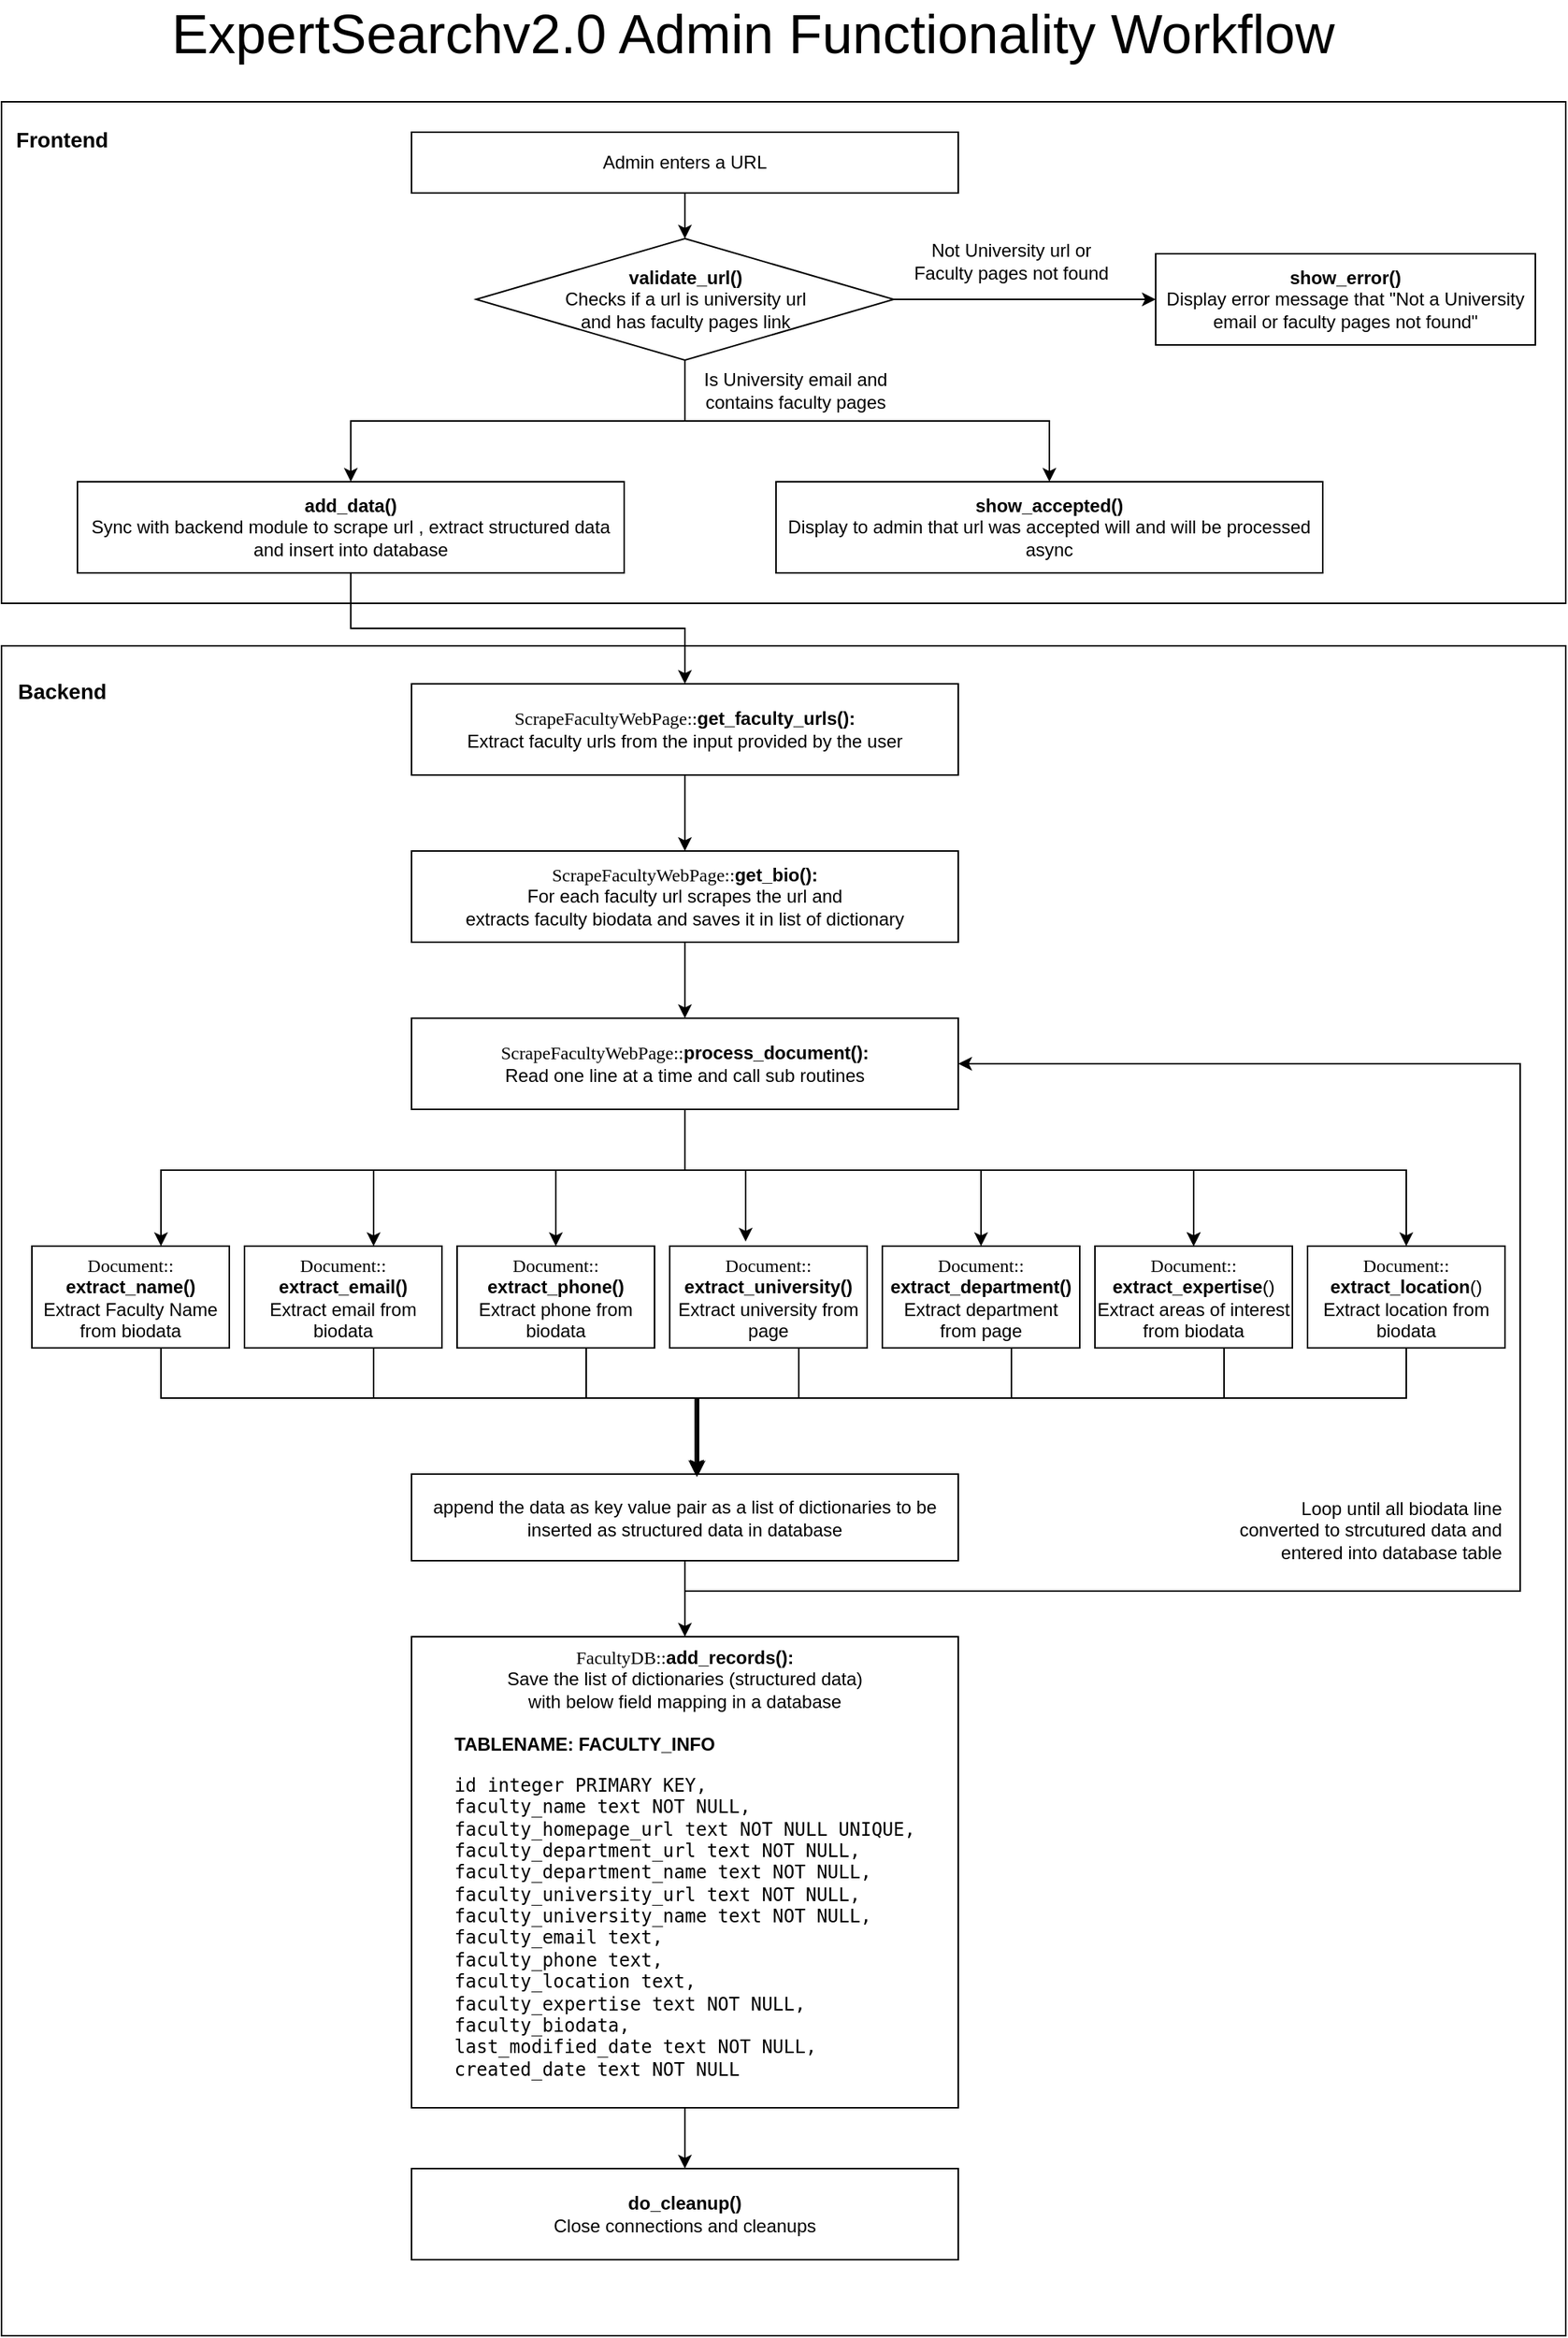 <mxfile version="15.9.1" type="device"><diagram id="dUBs_UTZ3-glxY3RX4h6" name="Page-1"><mxGraphModel dx="1438" dy="1724" grid="1" gridSize="10" guides="1" tooltips="1" connect="1" arrows="1" fold="1" page="1" pageScale="1" pageWidth="850" pageHeight="1100" math="0" shadow="0"><root><mxCell id="0"/><mxCell id="1" parent="0"/><mxCell id="UDE30eZPnsQFLOr3LsP8-9" value="" style="rounded=0;whiteSpace=wrap;html=1;fontSize=14;" parent="1" vertex="1"><mxGeometry x="70" y="428" width="1030" height="1112" as="geometry"/></mxCell><mxCell id="UDE30eZPnsQFLOr3LsP8-7" value="" style="rounded=0;whiteSpace=wrap;html=1;fontSize=14;" parent="1" vertex="1"><mxGeometry x="70" y="70" width="1030" height="330" as="geometry"/></mxCell><mxCell id="UuPm2zwgWU1U_0ycSbbI-6" value="" style="edgeStyle=orthogonalEdgeStyle;rounded=0;orthogonalLoop=1;jettySize=auto;html=1;" parent="1" source="UuPm2zwgWU1U_0ycSbbI-1" target="UuPm2zwgWU1U_0ycSbbI-4" edge="1"><mxGeometry relative="1" as="geometry"/></mxCell><mxCell id="UuPm2zwgWU1U_0ycSbbI-1" value="Admin enters a URL" style="rounded=0;whiteSpace=wrap;html=1;" parent="1" vertex="1"><mxGeometry x="340" y="90" width="360" height="40" as="geometry"/></mxCell><mxCell id="UuPm2zwgWU1U_0ycSbbI-13" style="edgeStyle=orthogonalEdgeStyle;rounded=0;orthogonalLoop=1;jettySize=auto;html=1;entryX=0.5;entryY=0;entryDx=0;entryDy=0;" parent="1" source="UuPm2zwgWU1U_0ycSbbI-2" target="UuPm2zwgWU1U_0ycSbbI-12" edge="1"><mxGeometry relative="1" as="geometry"/></mxCell><mxCell id="UuPm2zwgWU1U_0ycSbbI-2" value="&lt;span style=&quot;font-size: 9pt ; background-color: rgb(255 , 255 , 255) ; font-family: &amp;#34;menlo&amp;#34;&quot;&gt;ScrapeFacultyWebPage::&lt;/span&gt;&lt;b&gt;get_faculty_urls():&lt;br&gt;&lt;/b&gt;Extract faculty urls from the input provided by the user" style="rounded=0;whiteSpace=wrap;html=1;" parent="1" vertex="1"><mxGeometry x="340" y="453" width="360" height="60" as="geometry"/></mxCell><mxCell id="UuPm2zwgWU1U_0ycSbbI-7" value="" style="edgeStyle=orthogonalEdgeStyle;rounded=0;orthogonalLoop=1;jettySize=auto;html=1;entryX=0.5;entryY=0;entryDx=0;entryDy=0;" parent="1" source="UuPm2zwgWU1U_0ycSbbI-4" target="UDE30eZPnsQFLOr3LsP8-1" edge="1"><mxGeometry relative="1" as="geometry"/></mxCell><mxCell id="UuPm2zwgWU1U_0ycSbbI-10" style="edgeStyle=orthogonalEdgeStyle;rounded=0;orthogonalLoop=1;jettySize=auto;html=1;entryX=0;entryY=0.5;entryDx=0;entryDy=0;" parent="1" source="UuPm2zwgWU1U_0ycSbbI-4" target="UuPm2zwgWU1U_0ycSbbI-9" edge="1"><mxGeometry relative="1" as="geometry"><mxPoint x="700" y="230" as="targetPoint"/></mxGeometry></mxCell><mxCell id="ZGqyVjanNFfFtLkHs6KT-5" style="edgeStyle=orthogonalEdgeStyle;rounded=0;orthogonalLoop=1;jettySize=auto;html=1;" parent="1" source="UuPm2zwgWU1U_0ycSbbI-4" target="ZGqyVjanNFfFtLkHs6KT-2" edge="1"><mxGeometry relative="1" as="geometry"/></mxCell><mxCell id="UuPm2zwgWU1U_0ycSbbI-4" value="&lt;b&gt;&lt;span&gt;validate_url()&lt;/span&gt;&lt;br&gt;&lt;/b&gt;&lt;span&gt;Checks if a url is university url &lt;br&gt;and has faculty pages link&lt;/span&gt;" style="rhombus;whiteSpace=wrap;html=1;" parent="1" vertex="1"><mxGeometry x="382.5" y="160" width="275" height="80" as="geometry"/></mxCell><mxCell id="UuPm2zwgWU1U_0ycSbbI-8" value="Is University email and &lt;br&gt;contains faculty pages" style="text;html=1;strokeColor=none;fillColor=none;align=center;verticalAlign=middle;whiteSpace=wrap;rounded=0;" parent="1" vertex="1"><mxGeometry x="527.5" y="245" width="130" height="30" as="geometry"/></mxCell><mxCell id="UuPm2zwgWU1U_0ycSbbI-9" value="&lt;b&gt;show_error()&lt;br&gt;&lt;/b&gt;Display error message that &quot;Not a University email or faculty pages not found&quot;" style="rounded=0;whiteSpace=wrap;html=1;" parent="1" vertex="1"><mxGeometry x="830" y="170" width="250" height="60" as="geometry"/></mxCell><mxCell id="UuPm2zwgWU1U_0ycSbbI-11" value="Not University url or &lt;br&gt;Faculty pages not found" style="text;html=1;strokeColor=none;fillColor=none;align=center;verticalAlign=middle;whiteSpace=wrap;rounded=0;" parent="1" vertex="1"><mxGeometry x="620" y="160" width="230" height="30" as="geometry"/></mxCell><mxCell id="UuPm2zwgWU1U_0ycSbbI-45" style="edgeStyle=orthogonalEdgeStyle;rounded=0;orthogonalLoop=1;jettySize=auto;html=1;entryX=0.5;entryY=0;entryDx=0;entryDy=0;" parent="1" source="UuPm2zwgWU1U_0ycSbbI-12" target="UuPm2zwgWU1U_0ycSbbI-14" edge="1"><mxGeometry relative="1" as="geometry"/></mxCell><mxCell id="UuPm2zwgWU1U_0ycSbbI-12" value="&lt;span style=&quot;font-size: 9pt ; background-color: rgb(255 , 255 , 255) ; font-family: &amp;#34;menlo&amp;#34;&quot;&gt;ScrapeFacultyWebPage::&lt;/span&gt;&lt;b&gt;get_bio():&lt;br&gt;&lt;/b&gt;For each faculty url scrapes the url and &lt;br&gt;extracts faculty biodata and saves it in list of dictionary" style="rounded=0;whiteSpace=wrap;html=1;" parent="1" vertex="1"><mxGeometry x="340" y="563" width="360" height="60" as="geometry"/></mxCell><mxCell id="UuPm2zwgWU1U_0ycSbbI-18" value="" style="edgeStyle=orthogonalEdgeStyle;rounded=0;orthogonalLoop=1;jettySize=auto;html=1;" parent="1" source="UuPm2zwgWU1U_0ycSbbI-14" target="UuPm2zwgWU1U_0ycSbbI-17" edge="1"><mxGeometry relative="1" as="geometry"><Array as="points"><mxPoint x="520" y="773"/><mxPoint x="435" y="773"/></Array></mxGeometry></mxCell><mxCell id="UuPm2zwgWU1U_0ycSbbI-24" style="edgeStyle=orthogonalEdgeStyle;rounded=0;orthogonalLoop=1;jettySize=auto;html=1;" parent="1" source="UuPm2zwgWU1U_0ycSbbI-14" edge="1"><mxGeometry relative="1" as="geometry"><Array as="points"><mxPoint x="520" y="773"/><mxPoint x="560" y="773"/><mxPoint x="560" y="820"/></Array><mxPoint x="560" y="820" as="targetPoint"/></mxGeometry></mxCell><mxCell id="UuPm2zwgWU1U_0ycSbbI-26" style="edgeStyle=orthogonalEdgeStyle;rounded=0;orthogonalLoop=1;jettySize=auto;html=1;entryX=0.5;entryY=0;entryDx=0;entryDy=0;exitX=0.5;exitY=1;exitDx=0;exitDy=0;" parent="1" source="UuPm2zwgWU1U_0ycSbbI-14" target="UuPm2zwgWU1U_0ycSbbI-22" edge="1"><mxGeometry relative="1" as="geometry"><Array as="points"><mxPoint x="520" y="773"/><mxPoint x="855" y="773"/></Array></mxGeometry></mxCell><mxCell id="UuPm2zwgWU1U_0ycSbbI-27" style="edgeStyle=orthogonalEdgeStyle;rounded=0;orthogonalLoop=1;jettySize=auto;html=1;" parent="1" source="UuPm2zwgWU1U_0ycSbbI-14" target="UuPm2zwgWU1U_0ycSbbI-15" edge="1"><mxGeometry relative="1" as="geometry"><Array as="points"><mxPoint x="520" y="773"/><mxPoint x="315" y="773"/></Array></mxGeometry></mxCell><mxCell id="UuPm2zwgWU1U_0ycSbbI-30" style="edgeStyle=orthogonalEdgeStyle;rounded=0;orthogonalLoop=1;jettySize=auto;html=1;" parent="1" source="UuPm2zwgWU1U_0ycSbbI-14" target="UuPm2zwgWU1U_0ycSbbI-20" edge="1"><mxGeometry relative="1" as="geometry"><Array as="points"><mxPoint x="520" y="773"/><mxPoint x="175" y="773"/></Array></mxGeometry></mxCell><mxCell id="UuPm2zwgWU1U_0ycSbbI-31" style="edgeStyle=orthogonalEdgeStyle;rounded=0;orthogonalLoop=1;jettySize=auto;html=1;entryX=0.5;entryY=0;entryDx=0;entryDy=0;" parent="1" source="UuPm2zwgWU1U_0ycSbbI-14" target="UuPm2zwgWU1U_0ycSbbI-21" edge="1"><mxGeometry relative="1" as="geometry"><Array as="points"><mxPoint x="520" y="773"/><mxPoint x="715" y="773"/></Array></mxGeometry></mxCell><mxCell id="ZGqyVjanNFfFtLkHs6KT-11" style="edgeStyle=orthogonalEdgeStyle;rounded=0;orthogonalLoop=1;jettySize=auto;html=1;entryX=0.5;entryY=0;entryDx=0;entryDy=0;" parent="1" target="ZGqyVjanNFfFtLkHs6KT-7" edge="1"><mxGeometry relative="1" as="geometry"><mxPoint x="520" y="736" as="sourcePoint"/><mxPoint x="995" y="826" as="targetPoint"/><Array as="points"><mxPoint x="520" y="773"/><mxPoint x="995" y="773"/></Array></mxGeometry></mxCell><mxCell id="UuPm2zwgWU1U_0ycSbbI-14" value="&lt;span style=&quot;background-color: rgb(255 , 255 , 255) ; font-family: &amp;#34;menlo&amp;#34; ; font-size: 9pt&quot;&gt;ScrapeFacultyWebPage::&lt;/span&gt;&lt;b&gt;process_document():&lt;br&gt;&lt;/b&gt;Read one line at a time and call sub routines" style="rounded=0;whiteSpace=wrap;html=1;" parent="1" vertex="1"><mxGeometry x="340" y="673" width="360" height="60" as="geometry"/></mxCell><mxCell id="UuPm2zwgWU1U_0ycSbbI-36" style="edgeStyle=orthogonalEdgeStyle;rounded=0;orthogonalLoop=1;jettySize=auto;html=1;entryX=0.519;entryY=0;entryDx=0;entryDy=0;entryPerimeter=0;" parent="1" source="UuPm2zwgWU1U_0ycSbbI-15" target="UuPm2zwgWU1U_0ycSbbI-33" edge="1"><mxGeometry relative="1" as="geometry"><Array as="points"><mxPoint x="315" y="923"/><mxPoint x="527" y="923"/></Array></mxGeometry></mxCell><mxCell id="UuPm2zwgWU1U_0ycSbbI-15" value="&lt;span style=&quot;font-family: &amp;#34;menlo&amp;#34; ; background-color: rgb(255 , 255 , 255)&quot;&gt;Document::&lt;/span&gt;&lt;b&gt;&lt;br&gt;extract_email()&lt;br&gt;&lt;/b&gt;Extract email from biodata" style="whiteSpace=wrap;html=1;rounded=0;" parent="1" vertex="1"><mxGeometry x="230" y="823" width="130" height="67" as="geometry"/></mxCell><mxCell id="UuPm2zwgWU1U_0ycSbbI-37" style="edgeStyle=orthogonalEdgeStyle;rounded=0;orthogonalLoop=1;jettySize=auto;html=1;entryX=0.522;entryY=-0.004;entryDx=0;entryDy=0;entryPerimeter=0;" parent="1" source="UuPm2zwgWU1U_0ycSbbI-17" target="UuPm2zwgWU1U_0ycSbbI-33" edge="1"><mxGeometry relative="1" as="geometry"><Array as="points"><mxPoint x="455" y="923"/><mxPoint x="528" y="923"/></Array></mxGeometry></mxCell><mxCell id="UuPm2zwgWU1U_0ycSbbI-17" value="&lt;span style=&quot;font-family: &amp;#34;menlo&amp;#34; ; background-color: rgb(255 , 255 , 255)&quot;&gt;Document::&lt;/span&gt;&lt;b&gt;&lt;br&gt;extract_phone()&lt;br&gt;&lt;/b&gt;Extract phone from biodata" style="whiteSpace=wrap;html=1;rounded=0;" parent="1" vertex="1"><mxGeometry x="370" y="823" width="130" height="67" as="geometry"/></mxCell><mxCell id="UuPm2zwgWU1U_0ycSbbI-39" style="edgeStyle=orthogonalEdgeStyle;rounded=0;orthogonalLoop=1;jettySize=auto;html=1;entryX=0.522;entryY=0.004;entryDx=0;entryDy=0;entryPerimeter=0;" parent="1" source="UuPm2zwgWU1U_0ycSbbI-19" target="UuPm2zwgWU1U_0ycSbbI-33" edge="1"><mxGeometry relative="1" as="geometry"><Array as="points"><mxPoint x="595" y="923"/><mxPoint x="528" y="923"/></Array></mxGeometry></mxCell><mxCell id="UuPm2zwgWU1U_0ycSbbI-19" value="&lt;span style=&quot;font-family: &amp;#34;menlo&amp;#34; ; background-color: rgb(255 , 255 , 255)&quot;&gt;Document::&lt;/span&gt;&lt;b&gt;&lt;br&gt;extract_university()&lt;br&gt;&lt;/b&gt;Extract university from page" style="whiteSpace=wrap;html=1;rounded=0;" parent="1" vertex="1"><mxGeometry x="510" y="823" width="130" height="67" as="geometry"/></mxCell><mxCell id="UuPm2zwgWU1U_0ycSbbI-35" style="edgeStyle=orthogonalEdgeStyle;rounded=0;orthogonalLoop=1;jettySize=auto;html=1;entryX=0.522;entryY=0.004;entryDx=0;entryDy=0;entryPerimeter=0;" parent="1" source="UuPm2zwgWU1U_0ycSbbI-20" target="UuPm2zwgWU1U_0ycSbbI-33" edge="1"><mxGeometry relative="1" as="geometry"><Array as="points"><mxPoint x="175" y="923"/><mxPoint x="528" y="923"/></Array></mxGeometry></mxCell><mxCell id="UuPm2zwgWU1U_0ycSbbI-20" value="&lt;span style=&quot;font-family: &amp;#34;menlo&amp;#34; ; background-color: rgb(255 , 255 , 255)&quot;&gt;Document::&lt;/span&gt;&lt;b&gt;&lt;br&gt;extract_name()&lt;br&gt;&lt;/b&gt;Extract Faculty Name from biodata" style="whiteSpace=wrap;html=1;rounded=0;" parent="1" vertex="1"><mxGeometry x="90" y="823" width="130" height="67" as="geometry"/></mxCell><mxCell id="UuPm2zwgWU1U_0ycSbbI-40" style="edgeStyle=orthogonalEdgeStyle;rounded=0;orthogonalLoop=1;jettySize=auto;html=1;entryX=0.525;entryY=0.004;entryDx=0;entryDy=0;entryPerimeter=0;" parent="1" source="UuPm2zwgWU1U_0ycSbbI-21" target="UuPm2zwgWU1U_0ycSbbI-33" edge="1"><mxGeometry relative="1" as="geometry"><Array as="points"><mxPoint x="735" y="923"/><mxPoint x="529" y="923"/></Array></mxGeometry></mxCell><mxCell id="UuPm2zwgWU1U_0ycSbbI-21" value="&lt;span style=&quot;font-family: &amp;#34;menlo&amp;#34; ; background-color: rgb(255 , 255 , 255)&quot;&gt;Document::&lt;/span&gt;&lt;b&gt;&lt;br&gt;extract_department()&lt;br&gt;&lt;/b&gt;Extract department from page" style="whiteSpace=wrap;html=1;rounded=0;" parent="1" vertex="1"><mxGeometry x="650" y="823" width="130" height="67" as="geometry"/></mxCell><mxCell id="UuPm2zwgWU1U_0ycSbbI-41" style="edgeStyle=orthogonalEdgeStyle;rounded=0;orthogonalLoop=1;jettySize=auto;html=1;entryX=0.522;entryY=-0.004;entryDx=0;entryDy=0;entryPerimeter=0;" parent="1" source="UuPm2zwgWU1U_0ycSbbI-22" target="UuPm2zwgWU1U_0ycSbbI-33" edge="1"><mxGeometry relative="1" as="geometry"><Array as="points"><mxPoint x="875" y="923"/><mxPoint x="528" y="923"/></Array></mxGeometry></mxCell><mxCell id="UuPm2zwgWU1U_0ycSbbI-22" value="&lt;span style=&quot;font-family: &amp;#34;menlo&amp;#34; ; background-color: rgb(255 , 255 , 255)&quot;&gt;Document::&lt;br&gt;&lt;/span&gt;&lt;b&gt;extract_expertise&lt;/b&gt;() Extract areas of interest from biodata" style="whiteSpace=wrap;html=1;rounded=0;" parent="1" vertex="1"><mxGeometry x="790" y="823" width="130" height="67" as="geometry"/></mxCell><mxCell id="UuPm2zwgWU1U_0ycSbbI-43" value="" style="edgeStyle=orthogonalEdgeStyle;rounded=0;orthogonalLoop=1;jettySize=auto;html=1;" parent="1" source="UuPm2zwgWU1U_0ycSbbI-33" target="UuPm2zwgWU1U_0ycSbbI-42" edge="1"><mxGeometry relative="1" as="geometry"/></mxCell><mxCell id="UuPm2zwgWU1U_0ycSbbI-46" style="edgeStyle=orthogonalEdgeStyle;rounded=0;orthogonalLoop=1;jettySize=auto;html=1;entryX=1;entryY=0.5;entryDx=0;entryDy=0;" parent="1" source="UuPm2zwgWU1U_0ycSbbI-33" target="UuPm2zwgWU1U_0ycSbbI-14" edge="1"><mxGeometry relative="1" as="geometry"><mxPoint x="710" y="703" as="targetPoint"/><Array as="points"><mxPoint x="520" y="1050"/><mxPoint x="1070" y="1050"/><mxPoint x="1070" y="703"/></Array></mxGeometry></mxCell><mxCell id="UDE30eZPnsQFLOr3LsP8-11" value="" style="edgeStyle=orthogonalEdgeStyle;rounded=0;orthogonalLoop=1;jettySize=auto;html=1;fontSize=14;" parent="1" source="UuPm2zwgWU1U_0ycSbbI-33" target="UDE30eZPnsQFLOr3LsP8-10" edge="1"><mxGeometry relative="1" as="geometry"/></mxCell><mxCell id="UuPm2zwgWU1U_0ycSbbI-33" value="&lt;span&gt;append the data as key value pair as a list of dictionaries to be inserted as structured data in database&lt;br&gt;&lt;/span&gt;" style="rounded=0;whiteSpace=wrap;html=1;" parent="1" vertex="1"><mxGeometry x="340" y="973" width="360" height="57" as="geometry"/></mxCell><mxCell id="UuPm2zwgWU1U_0ycSbbI-42" value="&lt;b&gt;do_cleanup()&lt;br&gt;&lt;/b&gt;Close connections and cleanups" style="whiteSpace=wrap;html=1;rounded=0;" parent="1" vertex="1"><mxGeometry x="340" y="1430" width="360" height="60" as="geometry"/></mxCell><mxCell id="UuPm2zwgWU1U_0ycSbbI-47" value="Loop until all biodata line converted to strcutured data and entered into database table" style="text;html=1;strokeColor=none;fillColor=none;align=right;verticalAlign=middle;whiteSpace=wrap;rounded=0;" parent="1" vertex="1"><mxGeometry x="880" y="980" width="180" height="60" as="geometry"/></mxCell><mxCell id="UDE30eZPnsQFLOr3LsP8-2" style="edgeStyle=orthogonalEdgeStyle;rounded=0;orthogonalLoop=1;jettySize=auto;html=1;entryX=0.5;entryY=0;entryDx=0;entryDy=0;exitX=0.5;exitY=1;exitDx=0;exitDy=0;" parent="1" source="ZGqyVjanNFfFtLkHs6KT-2" target="UuPm2zwgWU1U_0ycSbbI-2" edge="1"><mxGeometry relative="1" as="geometry"/></mxCell><mxCell id="UDE30eZPnsQFLOr3LsP8-1" value="&lt;b&gt;show_accepted()&lt;br&gt;&lt;/b&gt;Display to admin that url was accepted will and will be processed async" style="rounded=0;whiteSpace=wrap;html=1;" parent="1" vertex="1"><mxGeometry x="580" y="320" width="360" height="60" as="geometry"/></mxCell><mxCell id="UDE30eZPnsQFLOr3LsP8-5" value="&lt;b&gt;&lt;font style=&quot;font-size: 14px&quot;&gt;Backend&lt;/font&gt;&lt;/b&gt;" style="text;html=1;strokeColor=none;fillColor=none;align=center;verticalAlign=middle;whiteSpace=wrap;rounded=0;" parent="1" vertex="1"><mxGeometry x="80" y="443" width="60" height="30" as="geometry"/></mxCell><mxCell id="UDE30eZPnsQFLOr3LsP8-8" value="&lt;b&gt;&lt;font style=&quot;font-size: 14px&quot;&gt;Frontend&lt;/font&gt;&lt;/b&gt;" style="text;html=1;strokeColor=none;fillColor=none;align=center;verticalAlign=middle;whiteSpace=wrap;rounded=0;" parent="1" vertex="1"><mxGeometry x="80" y="80" width="60" height="30" as="geometry"/></mxCell><mxCell id="UDE30eZPnsQFLOr3LsP8-10" value="&lt;span style=&quot;font-size: 9pt ; background-color: rgb(255 , 255 , 255) ; font-family: &amp;#34;menlo&amp;#34;&quot;&gt;FacultyDB::&lt;/span&gt;&lt;b&gt;add_records():&lt;br&gt;&lt;/b&gt;&lt;span&gt;Save the list of dictionaries (structured data) &lt;br&gt;with below field mapping in a database&lt;br&gt;&lt;/span&gt;&lt;br&gt;&lt;div style=&quot;text-align: left&quot;&gt;&lt;b&gt;TABLENAME: FACULTY_INFO&lt;/b&gt;&lt;/div&gt;&lt;div style=&quot;text-align: left&quot;&gt;&lt;pre&gt;id integer PRIMARY KEY,&lt;br&gt;faculty_name text NOT NULL,&lt;br&gt;faculty_homepage_url text NOT NULL UNIQUE,&lt;br&gt;faculty_department_url text NOT NULL,&lt;br&gt;faculty_department_name text NOT NULL,&lt;br&gt;faculty_university_url text NOT NULL,&lt;br&gt;faculty_university_name text NOT NULL,&lt;br&gt;faculty_email text,&lt;br&gt;faculty_phone text,&lt;br&gt;faculty_location text,&lt;br&gt;faculty_expertise text NOT NULL,&lt;br&gt;faculty_biodata,&lt;br&gt;last_modified_date text NOT NULL,&lt;br&gt;created_date text NOT NULL&lt;/pre&gt;&lt;/div&gt;" style="whiteSpace=wrap;html=1;rounded=0;" parent="1" vertex="1"><mxGeometry x="340" y="1080" width="360" height="310" as="geometry"/></mxCell><mxCell id="ZGqyVjanNFfFtLkHs6KT-2" value="&lt;b&gt;add_data()&lt;br&gt;&lt;/b&gt;Sync with backend module to scrape url , extract structured data and insert into database" style="rounded=0;whiteSpace=wrap;html=1;" parent="1" vertex="1"><mxGeometry x="120" y="320" width="360" height="60" as="geometry"/></mxCell><mxCell id="ZGqyVjanNFfFtLkHs6KT-12" style="edgeStyle=orthogonalEdgeStyle;rounded=0;orthogonalLoop=1;jettySize=auto;html=1;entryX=0.522;entryY=-0.018;entryDx=0;entryDy=0;entryPerimeter=0;" parent="1" edge="1"><mxGeometry relative="1" as="geometry"><mxPoint x="995" y="886" as="sourcePoint"/><mxPoint x="527.92" y="974.974" as="targetPoint"/><Array as="points"><mxPoint x="995" y="923"/><mxPoint x="528" y="923"/></Array></mxGeometry></mxCell><mxCell id="ZGqyVjanNFfFtLkHs6KT-7" value="&lt;span style=&quot;font-family: &amp;#34;menlo&amp;#34; ; background-color: rgb(255 , 255 , 255)&quot;&gt;Document::&lt;br&gt;&lt;/span&gt;&lt;b&gt;extract_location&lt;/b&gt;() Extract location from biodata" style="whiteSpace=wrap;html=1;rounded=0;" parent="1" vertex="1"><mxGeometry x="930" y="823" width="130" height="67" as="geometry"/></mxCell><mxCell id="ZGqyVjanNFfFtLkHs6KT-8" style="edgeStyle=orthogonalEdgeStyle;rounded=0;orthogonalLoop=1;jettySize=auto;html=1;entryX=0.5;entryY=0;entryDx=0;entryDy=0;exitX=0.5;exitY=1;exitDx=0;exitDy=0;" parent="1" edge="1"><mxGeometry relative="1" as="geometry"><Array as="points"><mxPoint x="520" y="773"/><mxPoint x="855" y="773"/></Array><mxPoint x="520" y="733" as="sourcePoint"/><mxPoint x="855" y="823" as="targetPoint"/></mxGeometry></mxCell><mxCell id="bwvy7avtwgS017JslX8l-1" value="&lt;font style=&quot;font-size: 36px&quot;&gt;ExpertSearchv2.0 Admin Functionality Workflow&lt;/font&gt;" style="text;html=1;strokeColor=none;fillColor=none;align=center;verticalAlign=middle;whiteSpace=wrap;rounded=0;" vertex="1" parent="1"><mxGeometry x="170" y="10" width="790" height="30" as="geometry"/></mxCell></root></mxGraphModel></diagram></mxfile>